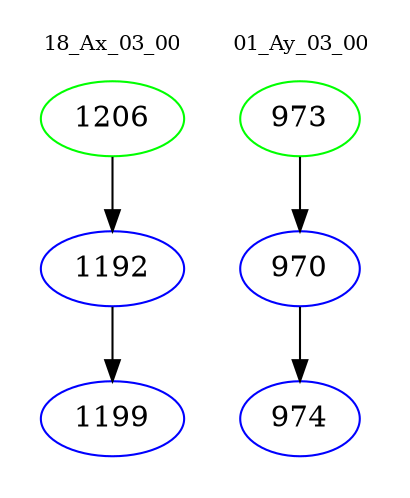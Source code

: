 digraph{
subgraph cluster_0 {
color = white
label = "18_Ax_03_00";
fontsize=10;
T0_1206 [label="1206", color="green"]
T0_1206 -> T0_1192 [color="black"]
T0_1192 [label="1192", color="blue"]
T0_1192 -> T0_1199 [color="black"]
T0_1199 [label="1199", color="blue"]
}
subgraph cluster_1 {
color = white
label = "01_Ay_03_00";
fontsize=10;
T1_973 [label="973", color="green"]
T1_973 -> T1_970 [color="black"]
T1_970 [label="970", color="blue"]
T1_970 -> T1_974 [color="black"]
T1_974 [label="974", color="blue"]
}
}
